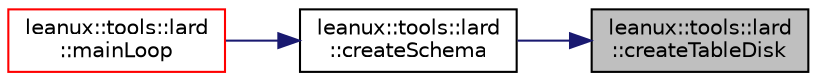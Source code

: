 digraph "leanux::tools::lard::createTableDisk"
{
 // LATEX_PDF_SIZE
  bgcolor="transparent";
  edge [fontname="Helvetica",fontsize="10",labelfontname="Helvetica",labelfontsize="10"];
  node [fontname="Helvetica",fontsize="10",shape=record];
  rankdir="RL";
  Node1 [label="leanux::tools::lard\l::createTableDisk",height=0.2,width=0.4,color="black", fillcolor="grey75", style="filled", fontcolor="black",tooltip=" "];
  Node1 -> Node2 [dir="back",color="midnightblue",fontsize="10",style="solid",fontname="Helvetica"];
  Node2 [label="leanux::tools::lard\l::createSchema",height=0.2,width=0.4,color="black",URL="$namespaceleanux_1_1tools_1_1lard.html#a4f52f68eb8bc686294b04d3138d48740",tooltip=" "];
  Node2 -> Node3 [dir="back",color="midnightblue",fontsize="10",style="solid",fontname="Helvetica"];
  Node3 [label="leanux::tools::lard\l::mainLoop",height=0.2,width=0.4,color="red",URL="$namespaceleanux_1_1tools_1_1lard.html#a6de74bbef1d571bf7eb000e62900a11d",tooltip=" "];
}
